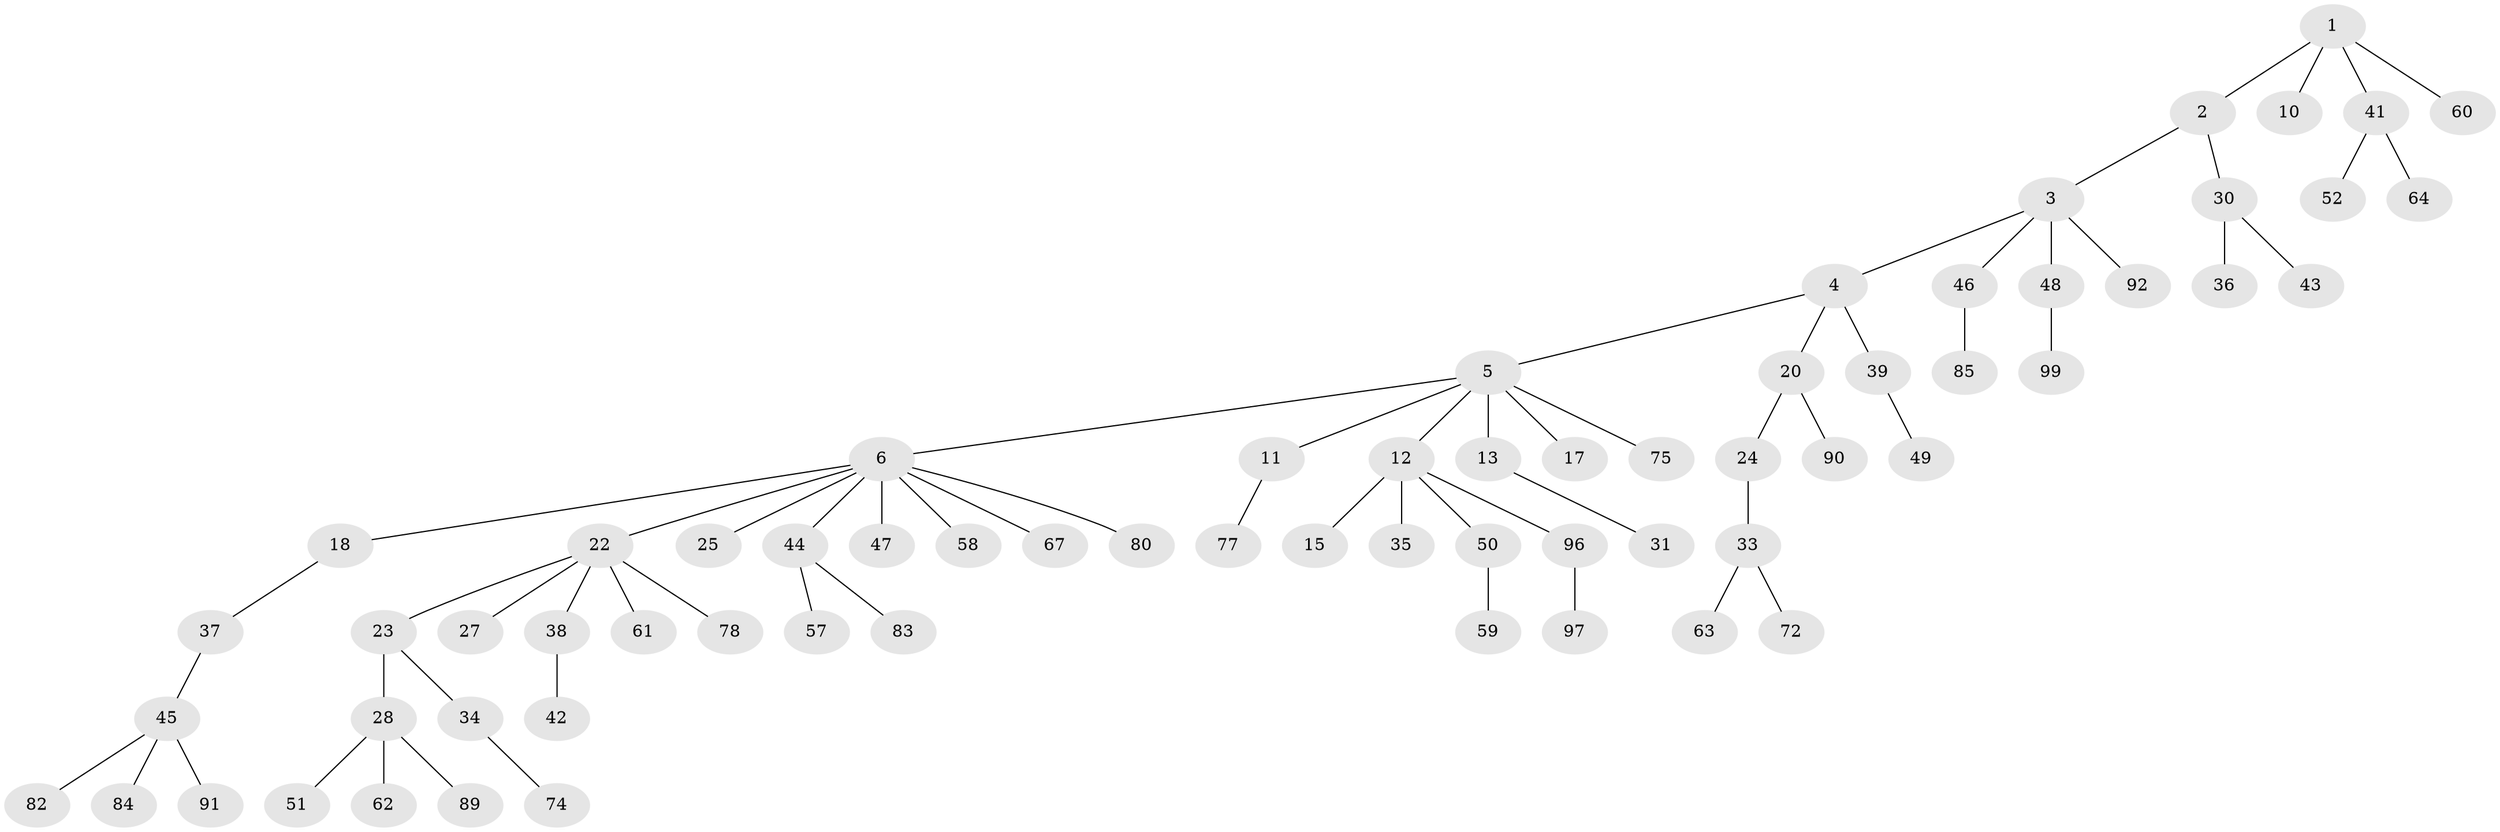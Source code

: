 // original degree distribution, {3: 0.15, 4: 0.05, 5: 0.02, 6: 0.03, 1: 0.5, 2: 0.24, 7: 0.01}
// Generated by graph-tools (version 1.1) at 2025/38/02/21/25 10:38:55]
// undirected, 67 vertices, 66 edges
graph export_dot {
graph [start="1"]
  node [color=gray90,style=filled];
  1 [super="+19"];
  2 [super="+54"];
  3 [super="+7"];
  4 [super="+100"];
  5 [super="+9"];
  6 [super="+8"];
  10;
  11 [super="+65"];
  12 [super="+16"];
  13 [super="+14"];
  15;
  17 [super="+98"];
  18;
  20 [super="+21"];
  22 [super="+40"];
  23 [super="+26"];
  24;
  25 [super="+94"];
  27;
  28 [super="+29"];
  30 [super="+32"];
  31;
  33 [super="+55"];
  34 [super="+73"];
  35;
  36 [super="+66"];
  37 [super="+53"];
  38 [super="+79"];
  39;
  41 [super="+81"];
  42 [super="+87"];
  43;
  44 [super="+56"];
  45 [super="+68"];
  46 [super="+71"];
  47;
  48 [super="+76"];
  49 [super="+69"];
  50;
  51;
  52 [super="+88"];
  57;
  58 [super="+93"];
  59;
  60;
  61;
  62;
  63;
  64 [super="+70"];
  67;
  72;
  74;
  75 [super="+86"];
  77;
  78;
  80;
  82;
  83;
  84 [super="+95"];
  85;
  89;
  90;
  91;
  92;
  96;
  97;
  99;
  1 -- 2;
  1 -- 10;
  1 -- 60;
  1 -- 41;
  2 -- 3;
  2 -- 30;
  3 -- 4;
  3 -- 48;
  3 -- 92;
  3 -- 46;
  4 -- 5;
  4 -- 20;
  4 -- 39;
  5 -- 6;
  5 -- 12;
  5 -- 13;
  5 -- 75;
  5 -- 17;
  5 -- 11;
  6 -- 18;
  6 -- 22;
  6 -- 44;
  6 -- 80;
  6 -- 67;
  6 -- 25;
  6 -- 58;
  6 -- 47;
  11 -- 77;
  12 -- 15;
  12 -- 35;
  12 -- 50;
  12 -- 96;
  13 -- 31;
  18 -- 37;
  20 -- 90;
  20 -- 24;
  22 -- 23;
  22 -- 27;
  22 -- 38;
  22 -- 61;
  22 -- 78;
  23 -- 28;
  23 -- 34;
  24 -- 33;
  28 -- 89;
  28 -- 51;
  28 -- 62;
  30 -- 43;
  30 -- 36;
  33 -- 63;
  33 -- 72;
  34 -- 74;
  37 -- 45;
  38 -- 42;
  39 -- 49;
  41 -- 52;
  41 -- 64;
  44 -- 57;
  44 -- 83;
  45 -- 82;
  45 -- 91;
  45 -- 84;
  46 -- 85;
  48 -- 99;
  50 -- 59;
  96 -- 97;
}
